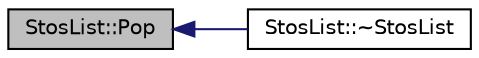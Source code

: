 digraph G
{
  edge [fontname="Helvetica",fontsize="10",labelfontname="Helvetica",labelfontsize="10"];
  node [fontname="Helvetica",fontsize="10",shape=record];
  rankdir="LR";
  Node1 [label="StosList::Pop",height=0.2,width=0.4,color="black", fillcolor="grey75", style="filled" fontcolor="black"];
  Node1 -> Node2 [dir="back",color="midnightblue",fontsize="10",style="solid"];
  Node2 [label="StosList::~StosList",height=0.2,width=0.4,color="black", fillcolor="white", style="filled",URL="$class_stos_list.html#a0f593cd66d5dc39154070fd88c550b0c",tooltip="Destruktor klasy StosList."];
}
